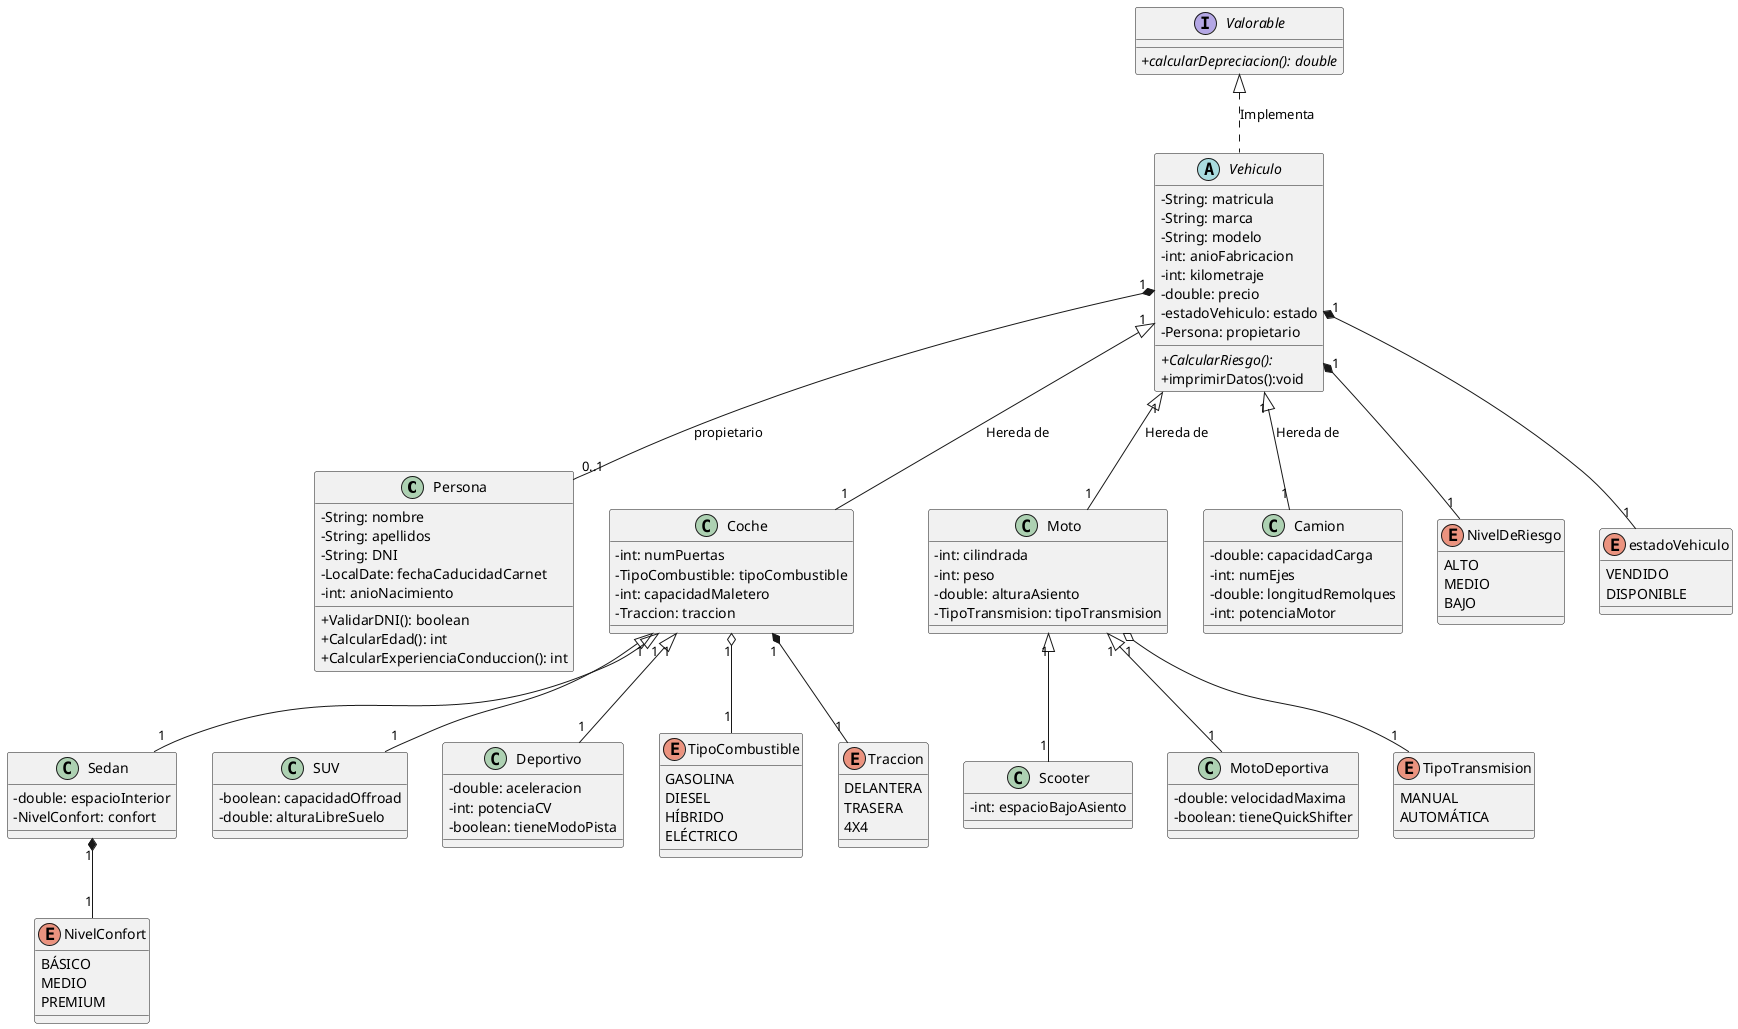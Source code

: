 @startuml
 skinparam classAttributeIconSize 0

 class Persona {
    - String: nombre
    - String: apellidos
    - String: DNI
    - LocalDate: fechaCaducidadCarnet
    - int: anioNacimiento
    +ValidarDNI(): boolean
    +CalcularEdad(): int
    +CalcularExperienciaConduccion(): int
 }
abstract class Vehiculo {
   - String: matricula
   - String: marca
   - String: modelo
   - int: anioFabricacion
   - int: kilometraje
   - double: precio
   - estadoVehiculo: estado
   - Persona: propietario

    +{abstract}CalcularRiesgo():
    +imprimirDatos():void
}
Vehiculo "1" <|-- "1" Coche: Hereda de
Vehiculo "1" <|-- "1" Moto: Hereda de
Vehiculo "1" <|-- "1" Camion: Hereda de
Vehiculo "1" *-- "0..1" Persona : propietario

class Coche {
   - int: numPuertas
   - TipoCombustible: tipoCombustible
   - int: capacidadMaletero
   - Traccion: traccion
}
Coche"1" <|--"1" Sedan
Coche"1" <|--"1" SUV
Coche"1" <|--"1" Deportivo

class Sedan {
   - double: espacioInterior
   - NivelConfort: confort
}


class SUV {
   - boolean: capacidadOffroad
   - double: alturaLibreSuelo
}

class Deportivo {
   - double: aceleracion
   - int: potenciaCV
   - boolean: tieneModoPista
}

class Moto{
   - int: cilindrada
   - int: peso
   - double: alturaAsiento
   - TipoTransmision: tipoTransmision
}
Moto"1" <|--"1" Scooter
Moto"1" <|--"1" MotoDeportiva

class Scooter{
   - int: espacioBajoAsiento
}

class MotoDeportiva {
   - double: velocidadMaxima
   - boolean: tieneQuickShifter
}

class Camion {
   - double: capacidadCarga
   - int: numEjes
   - double: longitudRemolques
   - int: potenciaMotor
}

enum NivelDeRiesgo {
    ALTO
    MEDIO
    BAJO
}
Vehiculo "1" *-- "1" NivelDeRiesgo

enum estadoVehiculo {
VENDIDO
DISPONIBLE
}
Vehiculo "1" *-- "1" estadoVehiculo

enum TipoCombustible {
    GASOLINA
    DIESEL
    HÍBRIDO
    ELÉCTRICO
}
Coche "1" o-- "1" TipoCombustible


enum Traccion {
    DELANTERA
    TRASERA
    4X4
}
Coche "1" *-- "1" Traccion

enum NivelConfort {
    BÁSICO
    MEDIO
    PREMIUM
}
Sedan "1" *-- "1" NivelConfort
enum TipoTransmision {
    MANUAL
    AUTOMÁTICA
}
Moto "1" o-- "1"TipoTransmision


interface Valorable {
+{abstract} calcularDepreciacion(): double
}
Valorable <|.. Vehiculo: Implementa
@enduml